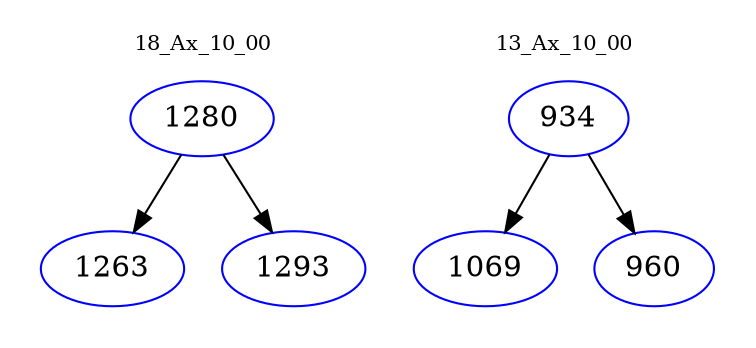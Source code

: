 digraph{
subgraph cluster_0 {
color = white
label = "18_Ax_10_00";
fontsize=10;
T0_1280 [label="1280", color="blue"]
T0_1280 -> T0_1263 [color="black"]
T0_1263 [label="1263", color="blue"]
T0_1280 -> T0_1293 [color="black"]
T0_1293 [label="1293", color="blue"]
}
subgraph cluster_1 {
color = white
label = "13_Ax_10_00";
fontsize=10;
T1_934 [label="934", color="blue"]
T1_934 -> T1_1069 [color="black"]
T1_1069 [label="1069", color="blue"]
T1_934 -> T1_960 [color="black"]
T1_960 [label="960", color="blue"]
}
}
